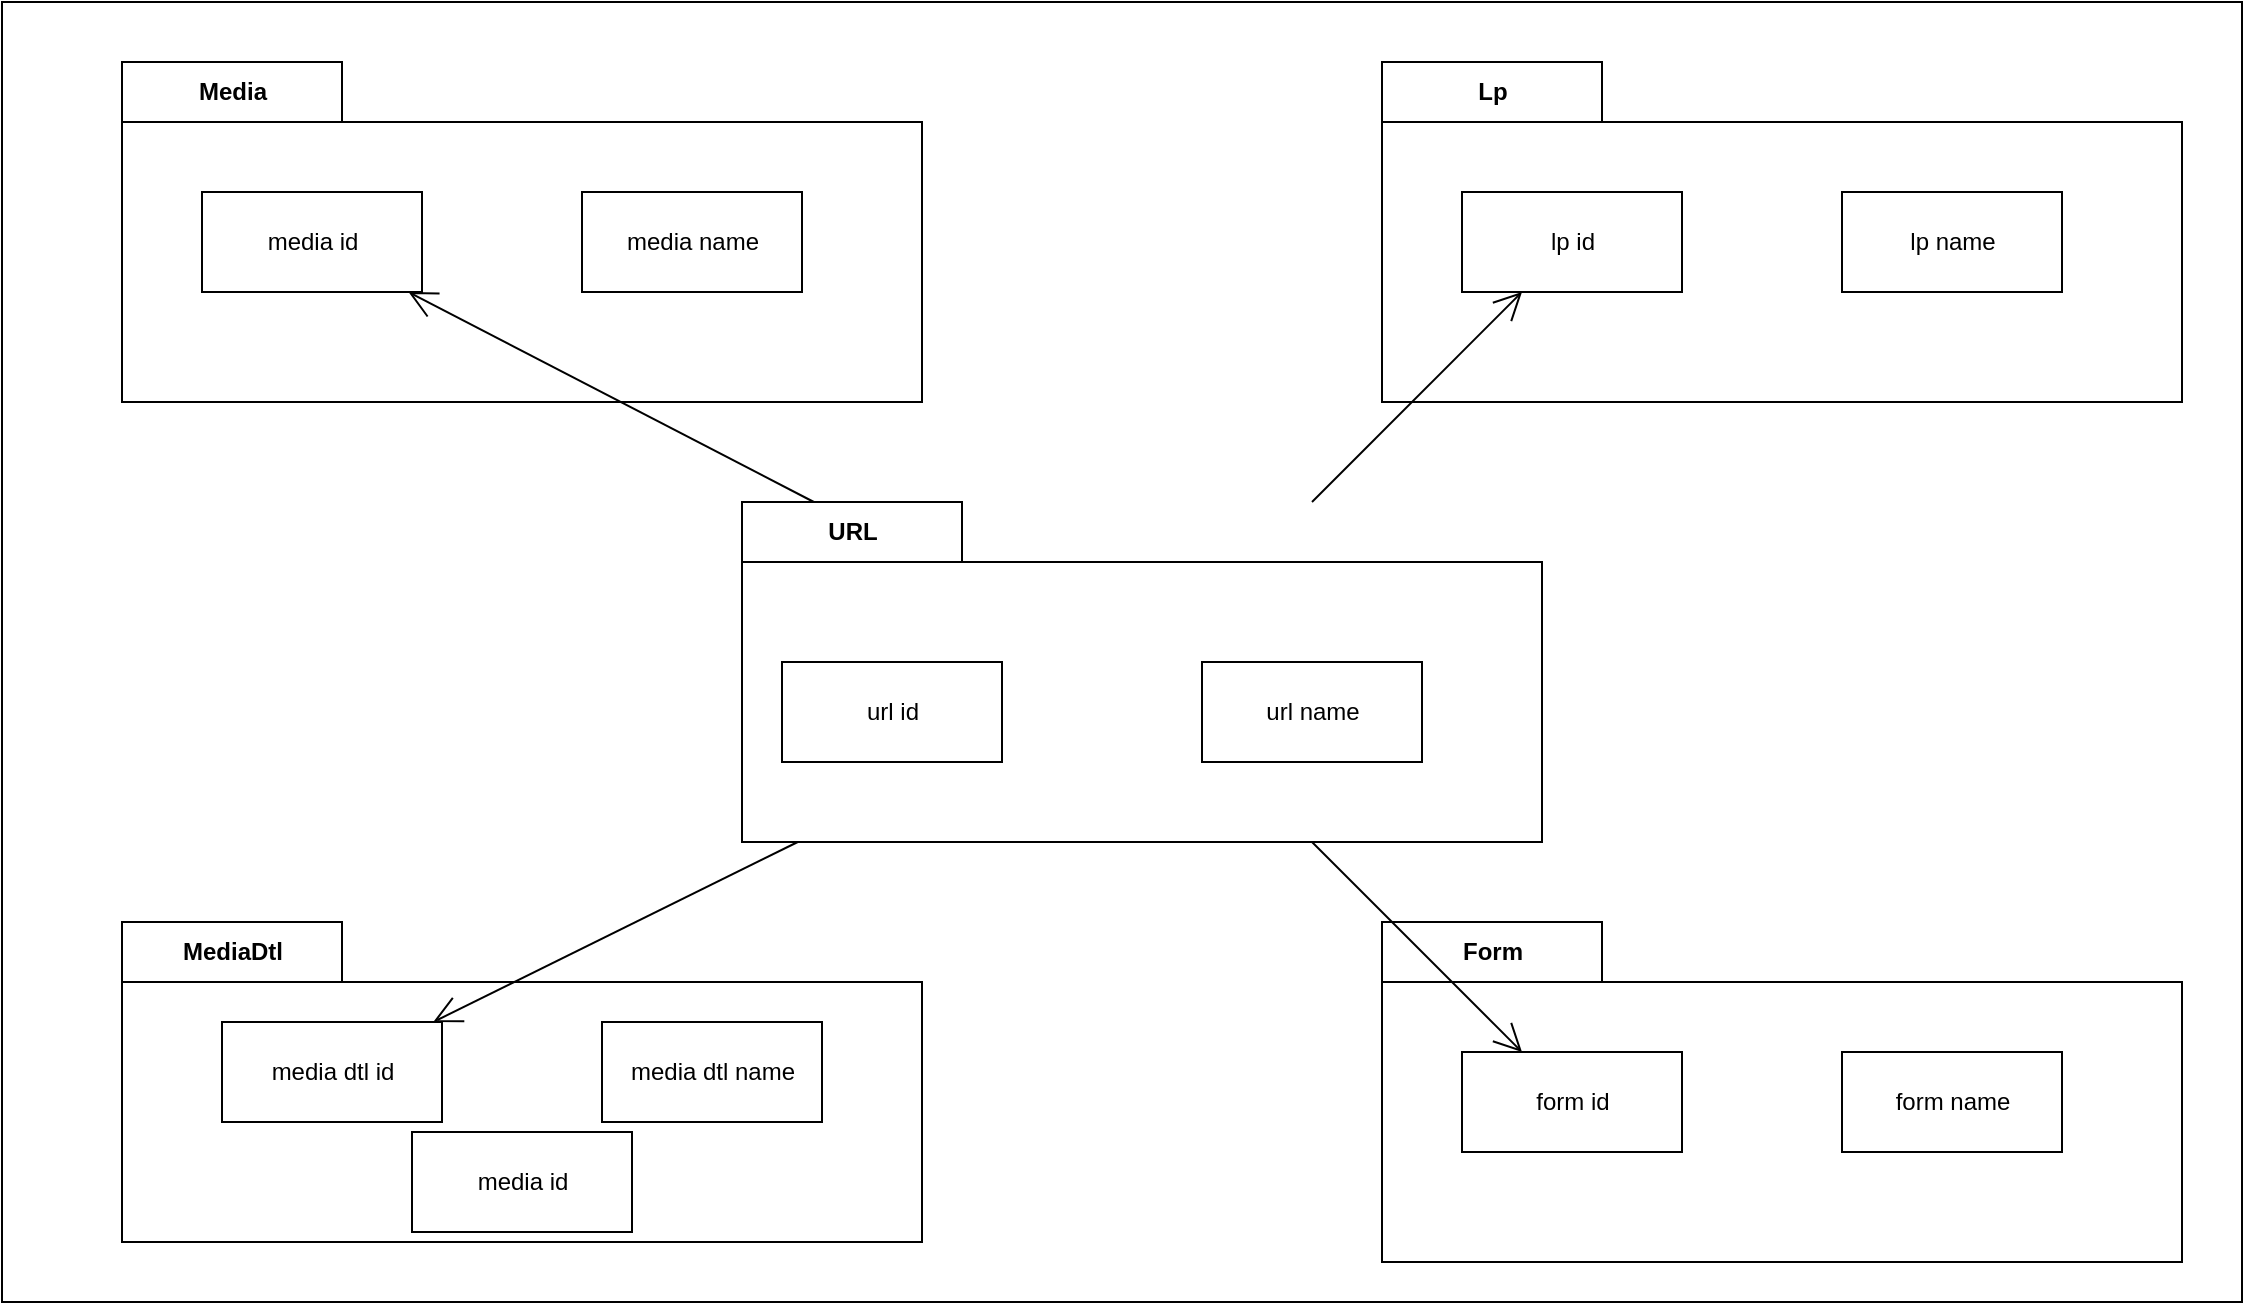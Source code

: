 <mxfile>
    <diagram id="5QV32NOpR374zI-jSpjA" name="ページ1">
        <mxGraphModel dx="2352" dy="597" grid="1" gridSize="10" guides="1" tooltips="1" connect="1" arrows="1" fold="1" page="1" pageScale="1" pageWidth="827" pageHeight="1169" math="0" shadow="0">
            <root>
                <mxCell id="0"/>
                <mxCell id="1" parent="0"/>
                <mxCell id="48" value="" style="rounded=0;whiteSpace=wrap;html=1;" vertex="1" parent="1">
                    <mxGeometry x="-330" y="140" width="1120" height="650" as="geometry"/>
                </mxCell>
                <mxCell id="14" value="MediaDtl" style="shape=folder;fontStyle=1;tabWidth=110;tabHeight=30;tabPosition=left;html=1;boundedLbl=1;labelInHeader=1;container=1;collapsible=0;" parent="1" vertex="1">
                    <mxGeometry x="-270" y="600" width="400" height="160" as="geometry"/>
                </mxCell>
                <mxCell id="15" value="" style="html=1;strokeColor=none;resizeWidth=1;resizeHeight=1;fillColor=none;part=1;connectable=0;allowArrows=0;deletable=0;" parent="14" vertex="1">
                    <mxGeometry width="400" height="112" relative="1" as="geometry">
                        <mxPoint y="30" as="offset"/>
                    </mxGeometry>
                </mxCell>
                <mxCell id="25" value="media dtl id" style="html=1;" parent="14" vertex="1">
                    <mxGeometry x="50" y="50" width="110" height="50" as="geometry"/>
                </mxCell>
                <mxCell id="26" value="media dtl name" style="html=1;" parent="14" vertex="1">
                    <mxGeometry x="240" y="50" width="110" height="50" as="geometry"/>
                </mxCell>
                <mxCell id="27" value="media id" style="html=1;" parent="14" vertex="1">
                    <mxGeometry x="145" y="105" width="110" height="50" as="geometry"/>
                </mxCell>
                <mxCell id="21" value="Media" style="shape=folder;fontStyle=1;tabWidth=110;tabHeight=30;tabPosition=left;html=1;boundedLbl=1;labelInHeader=1;container=1;collapsible=0;" parent="1" vertex="1">
                    <mxGeometry x="-270" y="170" width="400" height="170" as="geometry"/>
                </mxCell>
                <mxCell id="22" value="" style="html=1;strokeColor=none;resizeWidth=1;resizeHeight=1;fillColor=none;part=1;connectable=0;allowArrows=0;deletable=0;" parent="21" vertex="1">
                    <mxGeometry width="400" height="119" relative="1" as="geometry">
                        <mxPoint y="30" as="offset"/>
                    </mxGeometry>
                </mxCell>
                <mxCell id="23" value="media id" style="html=1;" parent="21" vertex="1">
                    <mxGeometry x="40" y="65" width="110" height="50" as="geometry"/>
                </mxCell>
                <mxCell id="24" value="media name" style="html=1;" parent="21" vertex="1">
                    <mxGeometry x="230" y="65" width="110" height="50" as="geometry"/>
                </mxCell>
                <mxCell id="28" value="Lp" style="shape=folder;fontStyle=1;tabWidth=110;tabHeight=30;tabPosition=left;html=1;boundedLbl=1;labelInHeader=1;container=1;collapsible=0;" parent="1" vertex="1">
                    <mxGeometry x="360" y="170" width="400" height="170" as="geometry"/>
                </mxCell>
                <mxCell id="29" value="" style="html=1;strokeColor=none;resizeWidth=1;resizeHeight=1;fillColor=none;part=1;connectable=0;allowArrows=0;deletable=0;" parent="28" vertex="1">
                    <mxGeometry width="400" height="119" relative="1" as="geometry">
                        <mxPoint y="30" as="offset"/>
                    </mxGeometry>
                </mxCell>
                <mxCell id="30" value="lp id" style="html=1;" parent="28" vertex="1">
                    <mxGeometry x="40" y="65" width="110" height="50" as="geometry"/>
                </mxCell>
                <mxCell id="31" value="lp name" style="html=1;" parent="28" vertex="1">
                    <mxGeometry x="230" y="65" width="110" height="50" as="geometry"/>
                </mxCell>
                <mxCell id="32" value="Form" style="shape=folder;fontStyle=1;tabWidth=110;tabHeight=30;tabPosition=left;html=1;boundedLbl=1;labelInHeader=1;container=1;collapsible=0;" parent="1" vertex="1">
                    <mxGeometry x="360" y="600" width="400" height="170" as="geometry"/>
                </mxCell>
                <mxCell id="33" value="" style="html=1;strokeColor=none;resizeWidth=1;resizeHeight=1;fillColor=none;part=1;connectable=0;allowArrows=0;deletable=0;" parent="32" vertex="1">
                    <mxGeometry width="400" height="119" relative="1" as="geometry">
                        <mxPoint y="30" as="offset"/>
                    </mxGeometry>
                </mxCell>
                <mxCell id="34" value="form id" style="html=1;" parent="32" vertex="1">
                    <mxGeometry x="40" y="65" width="110" height="50" as="geometry"/>
                </mxCell>
                <mxCell id="35" value="form name" style="html=1;" parent="32" vertex="1">
                    <mxGeometry x="230" y="65" width="110" height="50" as="geometry"/>
                </mxCell>
                <mxCell id="37" value="URL" style="shape=folder;fontStyle=1;tabWidth=110;tabHeight=30;tabPosition=left;html=1;boundedLbl=1;labelInHeader=1;container=1;collapsible=0;" parent="1" vertex="1">
                    <mxGeometry x="40" y="390" width="400" height="170" as="geometry"/>
                </mxCell>
                <mxCell id="38" value="" style="html=1;strokeColor=none;resizeWidth=1;resizeHeight=1;fillColor=none;part=1;connectable=0;allowArrows=0;deletable=0;" parent="37" vertex="1">
                    <mxGeometry width="400" height="119" relative="1" as="geometry">
                        <mxPoint y="30" as="offset"/>
                    </mxGeometry>
                </mxCell>
                <mxCell id="46" value="url id" style="html=1;" vertex="1" parent="37">
                    <mxGeometry x="20" y="80" width="110" height="50" as="geometry"/>
                </mxCell>
                <mxCell id="47" value="url name" style="html=1;" vertex="1" parent="37">
                    <mxGeometry x="230" y="80" width="110" height="50" as="geometry"/>
                </mxCell>
                <mxCell id="42" value="" style="endArrow=open;endFill=1;endSize=12;html=1;" edge="1" parent="1" source="37" target="23">
                    <mxGeometry width="160" relative="1" as="geometry">
                        <mxPoint x="-110" y="380" as="sourcePoint"/>
                        <mxPoint x="50" y="380" as="targetPoint"/>
                    </mxGeometry>
                </mxCell>
                <mxCell id="43" value="" style="endArrow=open;endFill=1;endSize=12;html=1;" edge="1" parent="1" source="37" target="25">
                    <mxGeometry width="160" relative="1" as="geometry">
                        <mxPoint x="85.93" y="400" as="sourcePoint"/>
                        <mxPoint x="-116.744" y="295" as="targetPoint"/>
                    </mxGeometry>
                </mxCell>
                <mxCell id="44" value="" style="endArrow=open;endFill=1;endSize=12;html=1;" edge="1" parent="1" source="37" target="34">
                    <mxGeometry width="160" relative="1" as="geometry">
                        <mxPoint x="77.875" y="570" as="sourcePoint"/>
                        <mxPoint x="-104.375" y="660" as="targetPoint"/>
                    </mxGeometry>
                </mxCell>
                <mxCell id="45" value="" style="endArrow=open;endFill=1;endSize=12;html=1;" edge="1" parent="1" source="37" target="30">
                    <mxGeometry width="160" relative="1" as="geometry">
                        <mxPoint x="335" y="570" as="sourcePoint"/>
                        <mxPoint x="440" y="675" as="targetPoint"/>
                    </mxGeometry>
                </mxCell>
            </root>
        </mxGraphModel>
    </diagram>
</mxfile>